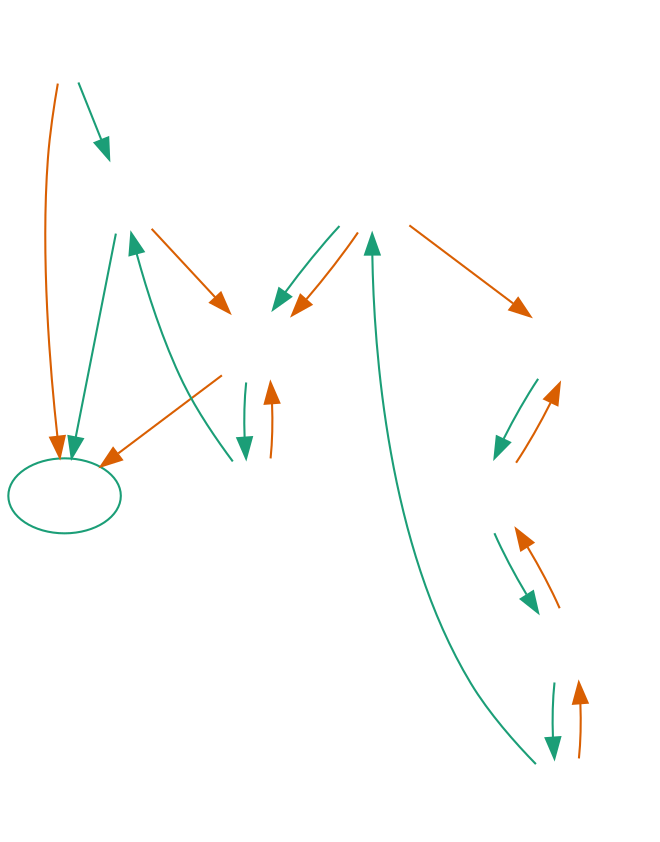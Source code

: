 digraph G {
    dpi=500
    bgcolor="transparent"
    node [colorscheme=dark23]
    edge [colorscheme=dark23]

    edge [color=white]
    node [color=white, fontcolor=white]

    8 -> 10 [color=2]
    9 -> 10 [color=1]
    7 -> 10 [color=2]
    8 -> 9 [color=1]
    9 -> 7 [color=2]
    7 -> 1 [color=1]
    1 -> 7 [color=2]
    1 -> 9 [color=1]

    2 -> 7 [color=1]

    2 -> 5 [color=2]
    2 -> 6 [dir=none]
    4 -> 2 [color=1]
    5 -> 6 [color=1]
    5 -> 4 [dir=none]
    6 -> 4 [dir=none]
    3 -> 4 [color=1]
    6 -> 3 [color=1]
    5 -> 3 [dir=none]

    2 -> 7 [color=2]
    6 -> 5 [color=2]
    3 -> 4 [dir=back, color=2]
    3 -> 6 [color=2]

    10 [color=1]
}
